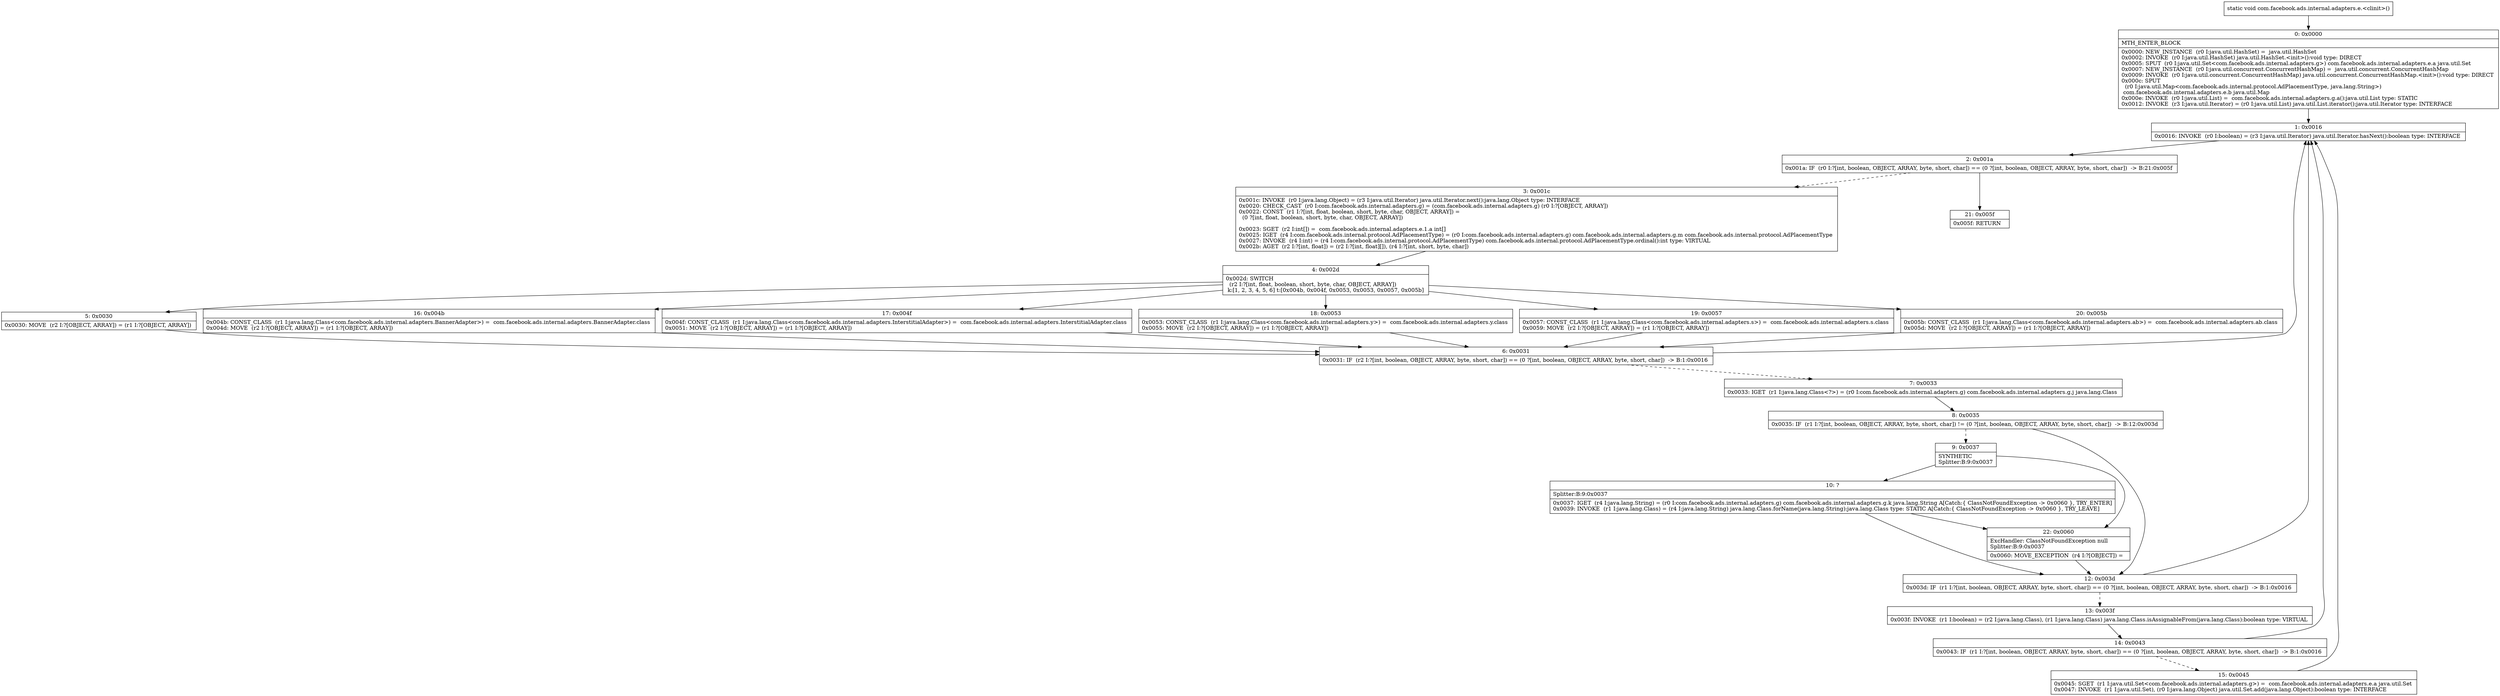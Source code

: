 digraph "CFG forcom.facebook.ads.internal.adapters.e.\<clinit\>()V" {
Node_0 [shape=record,label="{0\:\ 0x0000|MTH_ENTER_BLOCK\l|0x0000: NEW_INSTANCE  (r0 I:java.util.HashSet) =  java.util.HashSet \l0x0002: INVOKE  (r0 I:java.util.HashSet) java.util.HashSet.\<init\>():void type: DIRECT \l0x0005: SPUT  (r0 I:java.util.Set\<com.facebook.ads.internal.adapters.g\>) com.facebook.ads.internal.adapters.e.a java.util.Set \l0x0007: NEW_INSTANCE  (r0 I:java.util.concurrent.ConcurrentHashMap) =  java.util.concurrent.ConcurrentHashMap \l0x0009: INVOKE  (r0 I:java.util.concurrent.ConcurrentHashMap) java.util.concurrent.ConcurrentHashMap.\<init\>():void type: DIRECT \l0x000c: SPUT  \l  (r0 I:java.util.Map\<com.facebook.ads.internal.protocol.AdPlacementType, java.lang.String\>)\l com.facebook.ads.internal.adapters.e.b java.util.Map \l0x000e: INVOKE  (r0 I:java.util.List) =  com.facebook.ads.internal.adapters.g.a():java.util.List type: STATIC \l0x0012: INVOKE  (r3 I:java.util.Iterator) = (r0 I:java.util.List) java.util.List.iterator():java.util.Iterator type: INTERFACE \l}"];
Node_1 [shape=record,label="{1\:\ 0x0016|0x0016: INVOKE  (r0 I:boolean) = (r3 I:java.util.Iterator) java.util.Iterator.hasNext():boolean type: INTERFACE \l}"];
Node_2 [shape=record,label="{2\:\ 0x001a|0x001a: IF  (r0 I:?[int, boolean, OBJECT, ARRAY, byte, short, char]) == (0 ?[int, boolean, OBJECT, ARRAY, byte, short, char])  \-\> B:21:0x005f \l}"];
Node_3 [shape=record,label="{3\:\ 0x001c|0x001c: INVOKE  (r0 I:java.lang.Object) = (r3 I:java.util.Iterator) java.util.Iterator.next():java.lang.Object type: INTERFACE \l0x0020: CHECK_CAST  (r0 I:com.facebook.ads.internal.adapters.g) = (com.facebook.ads.internal.adapters.g) (r0 I:?[OBJECT, ARRAY]) \l0x0022: CONST  (r1 I:?[int, float, boolean, short, byte, char, OBJECT, ARRAY]) = \l  (0 ?[int, float, boolean, short, byte, char, OBJECT, ARRAY])\l \l0x0023: SGET  (r2 I:int[]) =  com.facebook.ads.internal.adapters.e.1.a int[] \l0x0025: IGET  (r4 I:com.facebook.ads.internal.protocol.AdPlacementType) = (r0 I:com.facebook.ads.internal.adapters.g) com.facebook.ads.internal.adapters.g.m com.facebook.ads.internal.protocol.AdPlacementType \l0x0027: INVOKE  (r4 I:int) = (r4 I:com.facebook.ads.internal.protocol.AdPlacementType) com.facebook.ads.internal.protocol.AdPlacementType.ordinal():int type: VIRTUAL \l0x002b: AGET  (r2 I:?[int, float]) = (r2 I:?[int, float][]), (r4 I:?[int, short, byte, char]) \l}"];
Node_4 [shape=record,label="{4\:\ 0x002d|0x002d: SWITCH  \l  (r2 I:?[int, float, boolean, short, byte, char, OBJECT, ARRAY])\l k:[1, 2, 3, 4, 5, 6] t:[0x004b, 0x004f, 0x0053, 0x0053, 0x0057, 0x005b] \l}"];
Node_5 [shape=record,label="{5\:\ 0x0030|0x0030: MOVE  (r2 I:?[OBJECT, ARRAY]) = (r1 I:?[OBJECT, ARRAY]) \l}"];
Node_6 [shape=record,label="{6\:\ 0x0031|0x0031: IF  (r2 I:?[int, boolean, OBJECT, ARRAY, byte, short, char]) == (0 ?[int, boolean, OBJECT, ARRAY, byte, short, char])  \-\> B:1:0x0016 \l}"];
Node_7 [shape=record,label="{7\:\ 0x0033|0x0033: IGET  (r1 I:java.lang.Class\<?\>) = (r0 I:com.facebook.ads.internal.adapters.g) com.facebook.ads.internal.adapters.g.j java.lang.Class \l}"];
Node_8 [shape=record,label="{8\:\ 0x0035|0x0035: IF  (r1 I:?[int, boolean, OBJECT, ARRAY, byte, short, char]) != (0 ?[int, boolean, OBJECT, ARRAY, byte, short, char])  \-\> B:12:0x003d \l}"];
Node_9 [shape=record,label="{9\:\ 0x0037|SYNTHETIC\lSplitter:B:9:0x0037\l}"];
Node_10 [shape=record,label="{10\:\ ?|Splitter:B:9:0x0037\l|0x0037: IGET  (r4 I:java.lang.String) = (r0 I:com.facebook.ads.internal.adapters.g) com.facebook.ads.internal.adapters.g.k java.lang.String A[Catch:\{ ClassNotFoundException \-\> 0x0060 \}, TRY_ENTER]\l0x0039: INVOKE  (r1 I:java.lang.Class) = (r4 I:java.lang.String) java.lang.Class.forName(java.lang.String):java.lang.Class type: STATIC A[Catch:\{ ClassNotFoundException \-\> 0x0060 \}, TRY_LEAVE]\l}"];
Node_12 [shape=record,label="{12\:\ 0x003d|0x003d: IF  (r1 I:?[int, boolean, OBJECT, ARRAY, byte, short, char]) == (0 ?[int, boolean, OBJECT, ARRAY, byte, short, char])  \-\> B:1:0x0016 \l}"];
Node_13 [shape=record,label="{13\:\ 0x003f|0x003f: INVOKE  (r1 I:boolean) = (r2 I:java.lang.Class), (r1 I:java.lang.Class) java.lang.Class.isAssignableFrom(java.lang.Class):boolean type: VIRTUAL \l}"];
Node_14 [shape=record,label="{14\:\ 0x0043|0x0043: IF  (r1 I:?[int, boolean, OBJECT, ARRAY, byte, short, char]) == (0 ?[int, boolean, OBJECT, ARRAY, byte, short, char])  \-\> B:1:0x0016 \l}"];
Node_15 [shape=record,label="{15\:\ 0x0045|0x0045: SGET  (r1 I:java.util.Set\<com.facebook.ads.internal.adapters.g\>) =  com.facebook.ads.internal.adapters.e.a java.util.Set \l0x0047: INVOKE  (r1 I:java.util.Set), (r0 I:java.lang.Object) java.util.Set.add(java.lang.Object):boolean type: INTERFACE \l}"];
Node_16 [shape=record,label="{16\:\ 0x004b|0x004b: CONST_CLASS  (r1 I:java.lang.Class\<com.facebook.ads.internal.adapters.BannerAdapter\>) =  com.facebook.ads.internal.adapters.BannerAdapter.class \l0x004d: MOVE  (r2 I:?[OBJECT, ARRAY]) = (r1 I:?[OBJECT, ARRAY]) \l}"];
Node_17 [shape=record,label="{17\:\ 0x004f|0x004f: CONST_CLASS  (r1 I:java.lang.Class\<com.facebook.ads.internal.adapters.InterstitialAdapter\>) =  com.facebook.ads.internal.adapters.InterstitialAdapter.class \l0x0051: MOVE  (r2 I:?[OBJECT, ARRAY]) = (r1 I:?[OBJECT, ARRAY]) \l}"];
Node_18 [shape=record,label="{18\:\ 0x0053|0x0053: CONST_CLASS  (r1 I:java.lang.Class\<com.facebook.ads.internal.adapters.y\>) =  com.facebook.ads.internal.adapters.y.class \l0x0055: MOVE  (r2 I:?[OBJECT, ARRAY]) = (r1 I:?[OBJECT, ARRAY]) \l}"];
Node_19 [shape=record,label="{19\:\ 0x0057|0x0057: CONST_CLASS  (r1 I:java.lang.Class\<com.facebook.ads.internal.adapters.s\>) =  com.facebook.ads.internal.adapters.s.class \l0x0059: MOVE  (r2 I:?[OBJECT, ARRAY]) = (r1 I:?[OBJECT, ARRAY]) \l}"];
Node_20 [shape=record,label="{20\:\ 0x005b|0x005b: CONST_CLASS  (r1 I:java.lang.Class\<com.facebook.ads.internal.adapters.ab\>) =  com.facebook.ads.internal.adapters.ab.class \l0x005d: MOVE  (r2 I:?[OBJECT, ARRAY]) = (r1 I:?[OBJECT, ARRAY]) \l}"];
Node_21 [shape=record,label="{21\:\ 0x005f|0x005f: RETURN   \l}"];
Node_22 [shape=record,label="{22\:\ 0x0060|ExcHandler: ClassNotFoundException null\lSplitter:B:9:0x0037\l|0x0060: MOVE_EXCEPTION  (r4 I:?[OBJECT]) =  \l}"];
MethodNode[shape=record,label="{static void com.facebook.ads.internal.adapters.e.\<clinit\>() }"];
MethodNode -> Node_0;
Node_0 -> Node_1;
Node_1 -> Node_2;
Node_2 -> Node_3[style=dashed];
Node_2 -> Node_21;
Node_3 -> Node_4;
Node_4 -> Node_5;
Node_4 -> Node_16;
Node_4 -> Node_17;
Node_4 -> Node_18;
Node_4 -> Node_19;
Node_4 -> Node_20;
Node_5 -> Node_6;
Node_6 -> Node_1;
Node_6 -> Node_7[style=dashed];
Node_7 -> Node_8;
Node_8 -> Node_9[style=dashed];
Node_8 -> Node_12;
Node_9 -> Node_10;
Node_9 -> Node_22;
Node_10 -> Node_22;
Node_10 -> Node_12;
Node_12 -> Node_1;
Node_12 -> Node_13[style=dashed];
Node_13 -> Node_14;
Node_14 -> Node_1;
Node_14 -> Node_15[style=dashed];
Node_15 -> Node_1;
Node_16 -> Node_6;
Node_17 -> Node_6;
Node_18 -> Node_6;
Node_19 -> Node_6;
Node_20 -> Node_6;
Node_22 -> Node_12;
}

